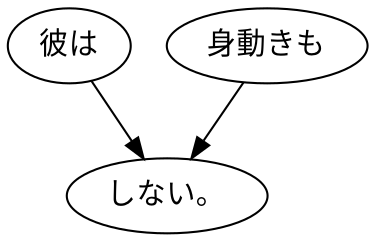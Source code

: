 digraph graph198 {
	node0 [label="彼は"];
	node1 [label="身動きも"];
	node2 [label="しない。"];
	node0 -> node2;
	node1 -> node2;
}

